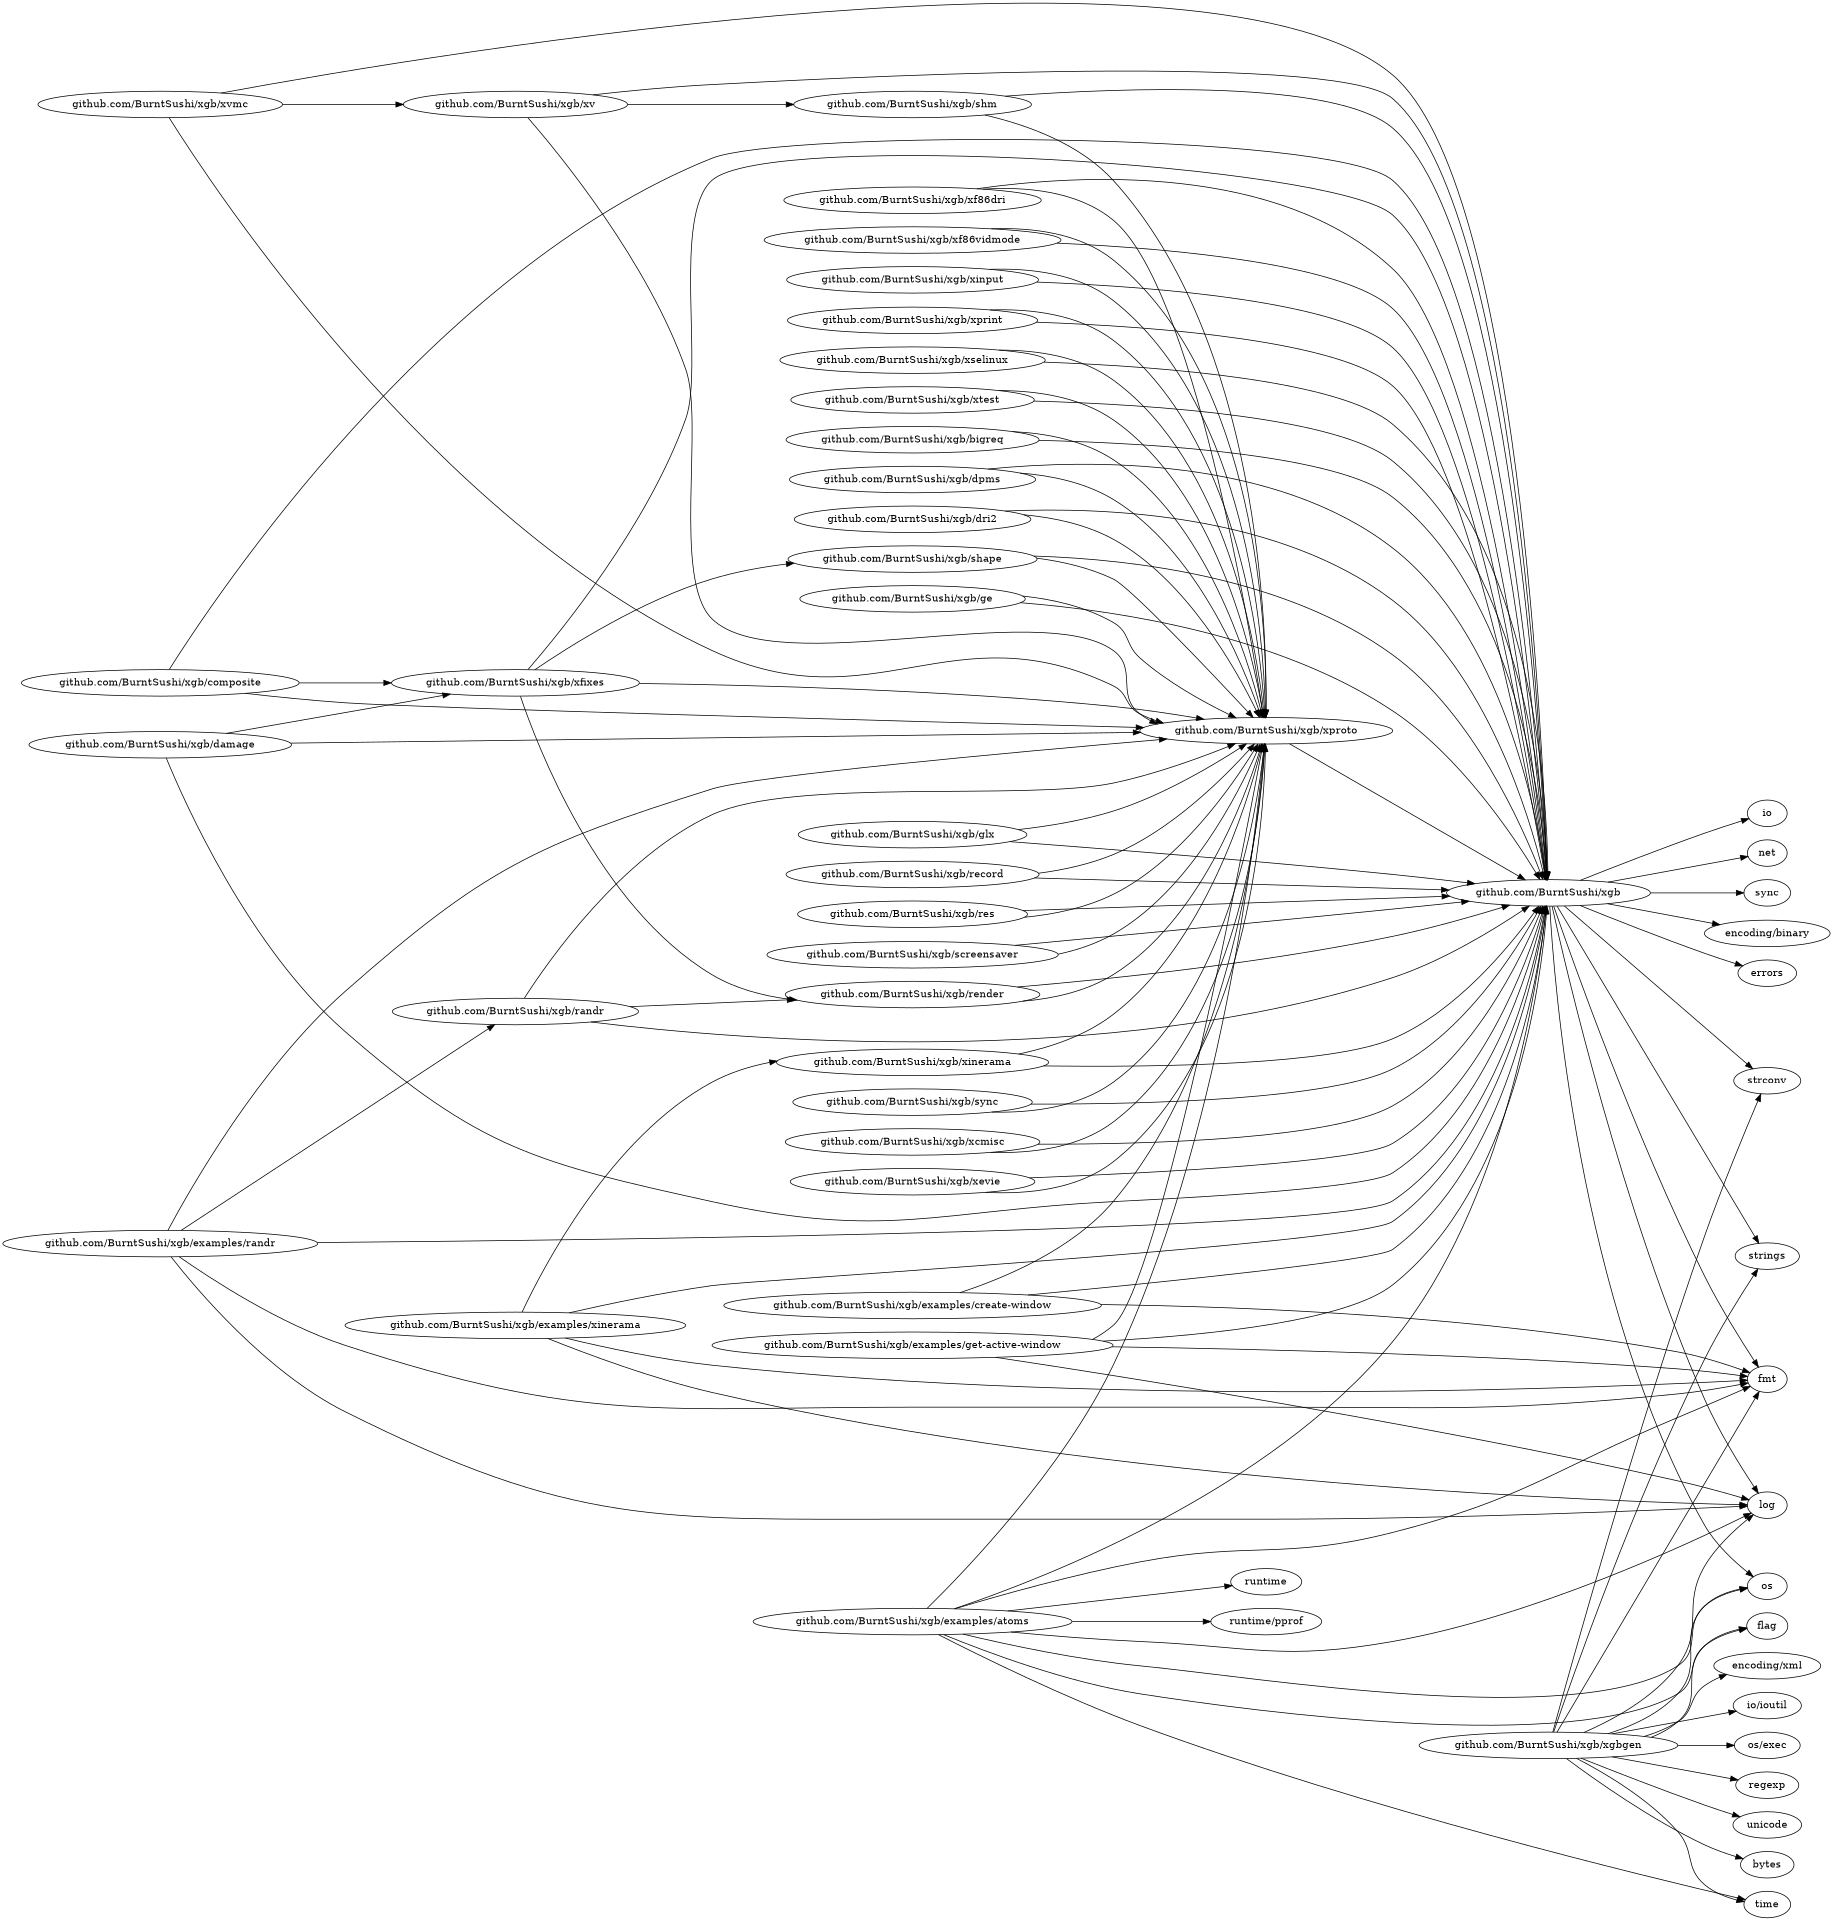 
digraph Imports {
   size="12.8"
   overlap=false
   ratio=fill
   rankdir=LR
   "github.com/BurntSushi/xgb" -> "encoding/binary"
   "github.com/BurntSushi/xgb" -> "errors"
   "github.com/BurntSushi/xgb" -> "fmt"
   "github.com/BurntSushi/xgb" -> "io"
   "github.com/BurntSushi/xgb" -> "log"
   "github.com/BurntSushi/xgb" -> "net"
   "github.com/BurntSushi/xgb" -> "os"
   "github.com/BurntSushi/xgb" -> "strconv"
   "github.com/BurntSushi/xgb" -> "strings"
   "github.com/BurntSushi/xgb" -> "sync"
   "github.com/BurntSushi/xgb/bigreq" -> "github.com/BurntSushi/xgb"
   "github.com/BurntSushi/xgb/bigreq" -> "github.com/BurntSushi/xgb/xproto"
   "github.com/BurntSushi/xgb/composite" -> "github.com/BurntSushi/xgb"
   "github.com/BurntSushi/xgb/composite" -> "github.com/BurntSushi/xgb/xfixes"
   "github.com/BurntSushi/xgb/composite" -> "github.com/BurntSushi/xgb/xproto"
   "github.com/BurntSushi/xgb/damage" -> "github.com/BurntSushi/xgb"
   "github.com/BurntSushi/xgb/damage" -> "github.com/BurntSushi/xgb/xfixes"
   "github.com/BurntSushi/xgb/damage" -> "github.com/BurntSushi/xgb/xproto"
   "github.com/BurntSushi/xgb/dpms" -> "github.com/BurntSushi/xgb"
   "github.com/BurntSushi/xgb/dpms" -> "github.com/BurntSushi/xgb/xproto"
   "github.com/BurntSushi/xgb/dri2" -> "github.com/BurntSushi/xgb"
   "github.com/BurntSushi/xgb/dri2" -> "github.com/BurntSushi/xgb/xproto"
   "github.com/BurntSushi/xgb/examples/atoms" -> "flag"
   "github.com/BurntSushi/xgb/examples/atoms" -> "fmt"
   "github.com/BurntSushi/xgb/examples/atoms" -> "github.com/BurntSushi/xgb"
   "github.com/BurntSushi/xgb/examples/atoms" -> "github.com/BurntSushi/xgb/xproto"
   "github.com/BurntSushi/xgb/examples/atoms" -> "log"
   "github.com/BurntSushi/xgb/examples/atoms" -> "os"
   "github.com/BurntSushi/xgb/examples/atoms" -> "runtime"
   "github.com/BurntSushi/xgb/examples/atoms" -> "runtime/pprof"
   "github.com/BurntSushi/xgb/examples/atoms" -> "time"
   "github.com/BurntSushi/xgb/examples/create-window" -> "fmt"
   "github.com/BurntSushi/xgb/examples/create-window" -> "github.com/BurntSushi/xgb"
   "github.com/BurntSushi/xgb/examples/create-window" -> "github.com/BurntSushi/xgb/xproto"
   "github.com/BurntSushi/xgb/examples/get-active-window" -> "fmt"
   "github.com/BurntSushi/xgb/examples/get-active-window" -> "github.com/BurntSushi/xgb"
   "github.com/BurntSushi/xgb/examples/get-active-window" -> "github.com/BurntSushi/xgb/xproto"
   "github.com/BurntSushi/xgb/examples/get-active-window" -> "log"
   "github.com/BurntSushi/xgb/examples/randr" -> "fmt"
   "github.com/BurntSushi/xgb/examples/randr" -> "github.com/BurntSushi/xgb"
   "github.com/BurntSushi/xgb/examples/randr" -> "github.com/BurntSushi/xgb/randr"
   "github.com/BurntSushi/xgb/examples/randr" -> "github.com/BurntSushi/xgb/xproto"
   "github.com/BurntSushi/xgb/examples/randr" -> "log"
   "github.com/BurntSushi/xgb/examples/xinerama" -> "fmt"
   "github.com/BurntSushi/xgb/examples/xinerama" -> "github.com/BurntSushi/xgb"
   "github.com/BurntSushi/xgb/examples/xinerama" -> "github.com/BurntSushi/xgb/xinerama"
   "github.com/BurntSushi/xgb/examples/xinerama" -> "log"
   "github.com/BurntSushi/xgb/ge" -> "github.com/BurntSushi/xgb"
   "github.com/BurntSushi/xgb/ge" -> "github.com/BurntSushi/xgb/xproto"
   "github.com/BurntSushi/xgb/glx" -> "github.com/BurntSushi/xgb"
   "github.com/BurntSushi/xgb/glx" -> "github.com/BurntSushi/xgb/xproto"
   "github.com/BurntSushi/xgb/randr" -> "github.com/BurntSushi/xgb"
   "github.com/BurntSushi/xgb/randr" -> "github.com/BurntSushi/xgb/render"
   "github.com/BurntSushi/xgb/randr" -> "github.com/BurntSushi/xgb/xproto"
   "github.com/BurntSushi/xgb/record" -> "github.com/BurntSushi/xgb"
   "github.com/BurntSushi/xgb/record" -> "github.com/BurntSushi/xgb/xproto"
   "github.com/BurntSushi/xgb/render" -> "github.com/BurntSushi/xgb"
   "github.com/BurntSushi/xgb/render" -> "github.com/BurntSushi/xgb/xproto"
   "github.com/BurntSushi/xgb/res" -> "github.com/BurntSushi/xgb"
   "github.com/BurntSushi/xgb/res" -> "github.com/BurntSushi/xgb/xproto"
   "github.com/BurntSushi/xgb/screensaver" -> "github.com/BurntSushi/xgb"
   "github.com/BurntSushi/xgb/screensaver" -> "github.com/BurntSushi/xgb/xproto"
   "github.com/BurntSushi/xgb/shape" -> "github.com/BurntSushi/xgb"
   "github.com/BurntSushi/xgb/shape" -> "github.com/BurntSushi/xgb/xproto"
   "github.com/BurntSushi/xgb/shm" -> "github.com/BurntSushi/xgb"
   "github.com/BurntSushi/xgb/shm" -> "github.com/BurntSushi/xgb/xproto"
   "github.com/BurntSushi/xgb/sync" -> "github.com/BurntSushi/xgb"
   "github.com/BurntSushi/xgb/sync" -> "github.com/BurntSushi/xgb/xproto"
   "github.com/BurntSushi/xgb/xcmisc" -> "github.com/BurntSushi/xgb"
   "github.com/BurntSushi/xgb/xcmisc" -> "github.com/BurntSushi/xgb/xproto"
   "github.com/BurntSushi/xgb/xevie" -> "github.com/BurntSushi/xgb"
   "github.com/BurntSushi/xgb/xevie" -> "github.com/BurntSushi/xgb/xproto"
   "github.com/BurntSushi/xgb/xf86dri" -> "github.com/BurntSushi/xgb"
   "github.com/BurntSushi/xgb/xf86dri" -> "github.com/BurntSushi/xgb/xproto"
   "github.com/BurntSushi/xgb/xf86vidmode" -> "github.com/BurntSushi/xgb"
   "github.com/BurntSushi/xgb/xf86vidmode" -> "github.com/BurntSushi/xgb/xproto"
   "github.com/BurntSushi/xgb/xfixes" -> "github.com/BurntSushi/xgb"
   "github.com/BurntSushi/xgb/xfixes" -> "github.com/BurntSushi/xgb/render"
   "github.com/BurntSushi/xgb/xfixes" -> "github.com/BurntSushi/xgb/shape"
   "github.com/BurntSushi/xgb/xfixes" -> "github.com/BurntSushi/xgb/xproto"
   "github.com/BurntSushi/xgb/xgbgen" -> "bytes"
   "github.com/BurntSushi/xgb/xgbgen" -> "encoding/xml"
   "github.com/BurntSushi/xgb/xgbgen" -> "flag"
   "github.com/BurntSushi/xgb/xgbgen" -> "fmt"
   "github.com/BurntSushi/xgb/xgbgen" -> "io/ioutil"
   "github.com/BurntSushi/xgb/xgbgen" -> "log"
   "github.com/BurntSushi/xgb/xgbgen" -> "os"
   "github.com/BurntSushi/xgb/xgbgen" -> "os/exec"
   "github.com/BurntSushi/xgb/xgbgen" -> "regexp"
   "github.com/BurntSushi/xgb/xgbgen" -> "strconv"
   "github.com/BurntSushi/xgb/xgbgen" -> "strings"
   "github.com/BurntSushi/xgb/xgbgen" -> "time"
   "github.com/BurntSushi/xgb/xgbgen" -> "unicode"
   "github.com/BurntSushi/xgb/xinerama" -> "github.com/BurntSushi/xgb"
   "github.com/BurntSushi/xgb/xinerama" -> "github.com/BurntSushi/xgb/xproto"
   "github.com/BurntSushi/xgb/xinput" -> "github.com/BurntSushi/xgb"
   "github.com/BurntSushi/xgb/xinput" -> "github.com/BurntSushi/xgb/xproto"
   "github.com/BurntSushi/xgb/xprint" -> "github.com/BurntSushi/xgb"
   "github.com/BurntSushi/xgb/xprint" -> "github.com/BurntSushi/xgb/xproto"
   "github.com/BurntSushi/xgb/xproto" -> "github.com/BurntSushi/xgb"
   "github.com/BurntSushi/xgb/xselinux" -> "github.com/BurntSushi/xgb"
   "github.com/BurntSushi/xgb/xselinux" -> "github.com/BurntSushi/xgb/xproto"
   "github.com/BurntSushi/xgb/xtest" -> "github.com/BurntSushi/xgb"
   "github.com/BurntSushi/xgb/xtest" -> "github.com/BurntSushi/xgb/xproto"
   "github.com/BurntSushi/xgb/xv" -> "github.com/BurntSushi/xgb"
   "github.com/BurntSushi/xgb/xv" -> "github.com/BurntSushi/xgb/shm"
   "github.com/BurntSushi/xgb/xv" -> "github.com/BurntSushi/xgb/xproto"
   "github.com/BurntSushi/xgb/xvmc" -> "github.com/BurntSushi/xgb"
   "github.com/BurntSushi/xgb/xvmc" -> "github.com/BurntSushi/xgb/xproto"
   "github.com/BurntSushi/xgb/xvmc" -> "github.com/BurntSushi/xgb/xv"

}
